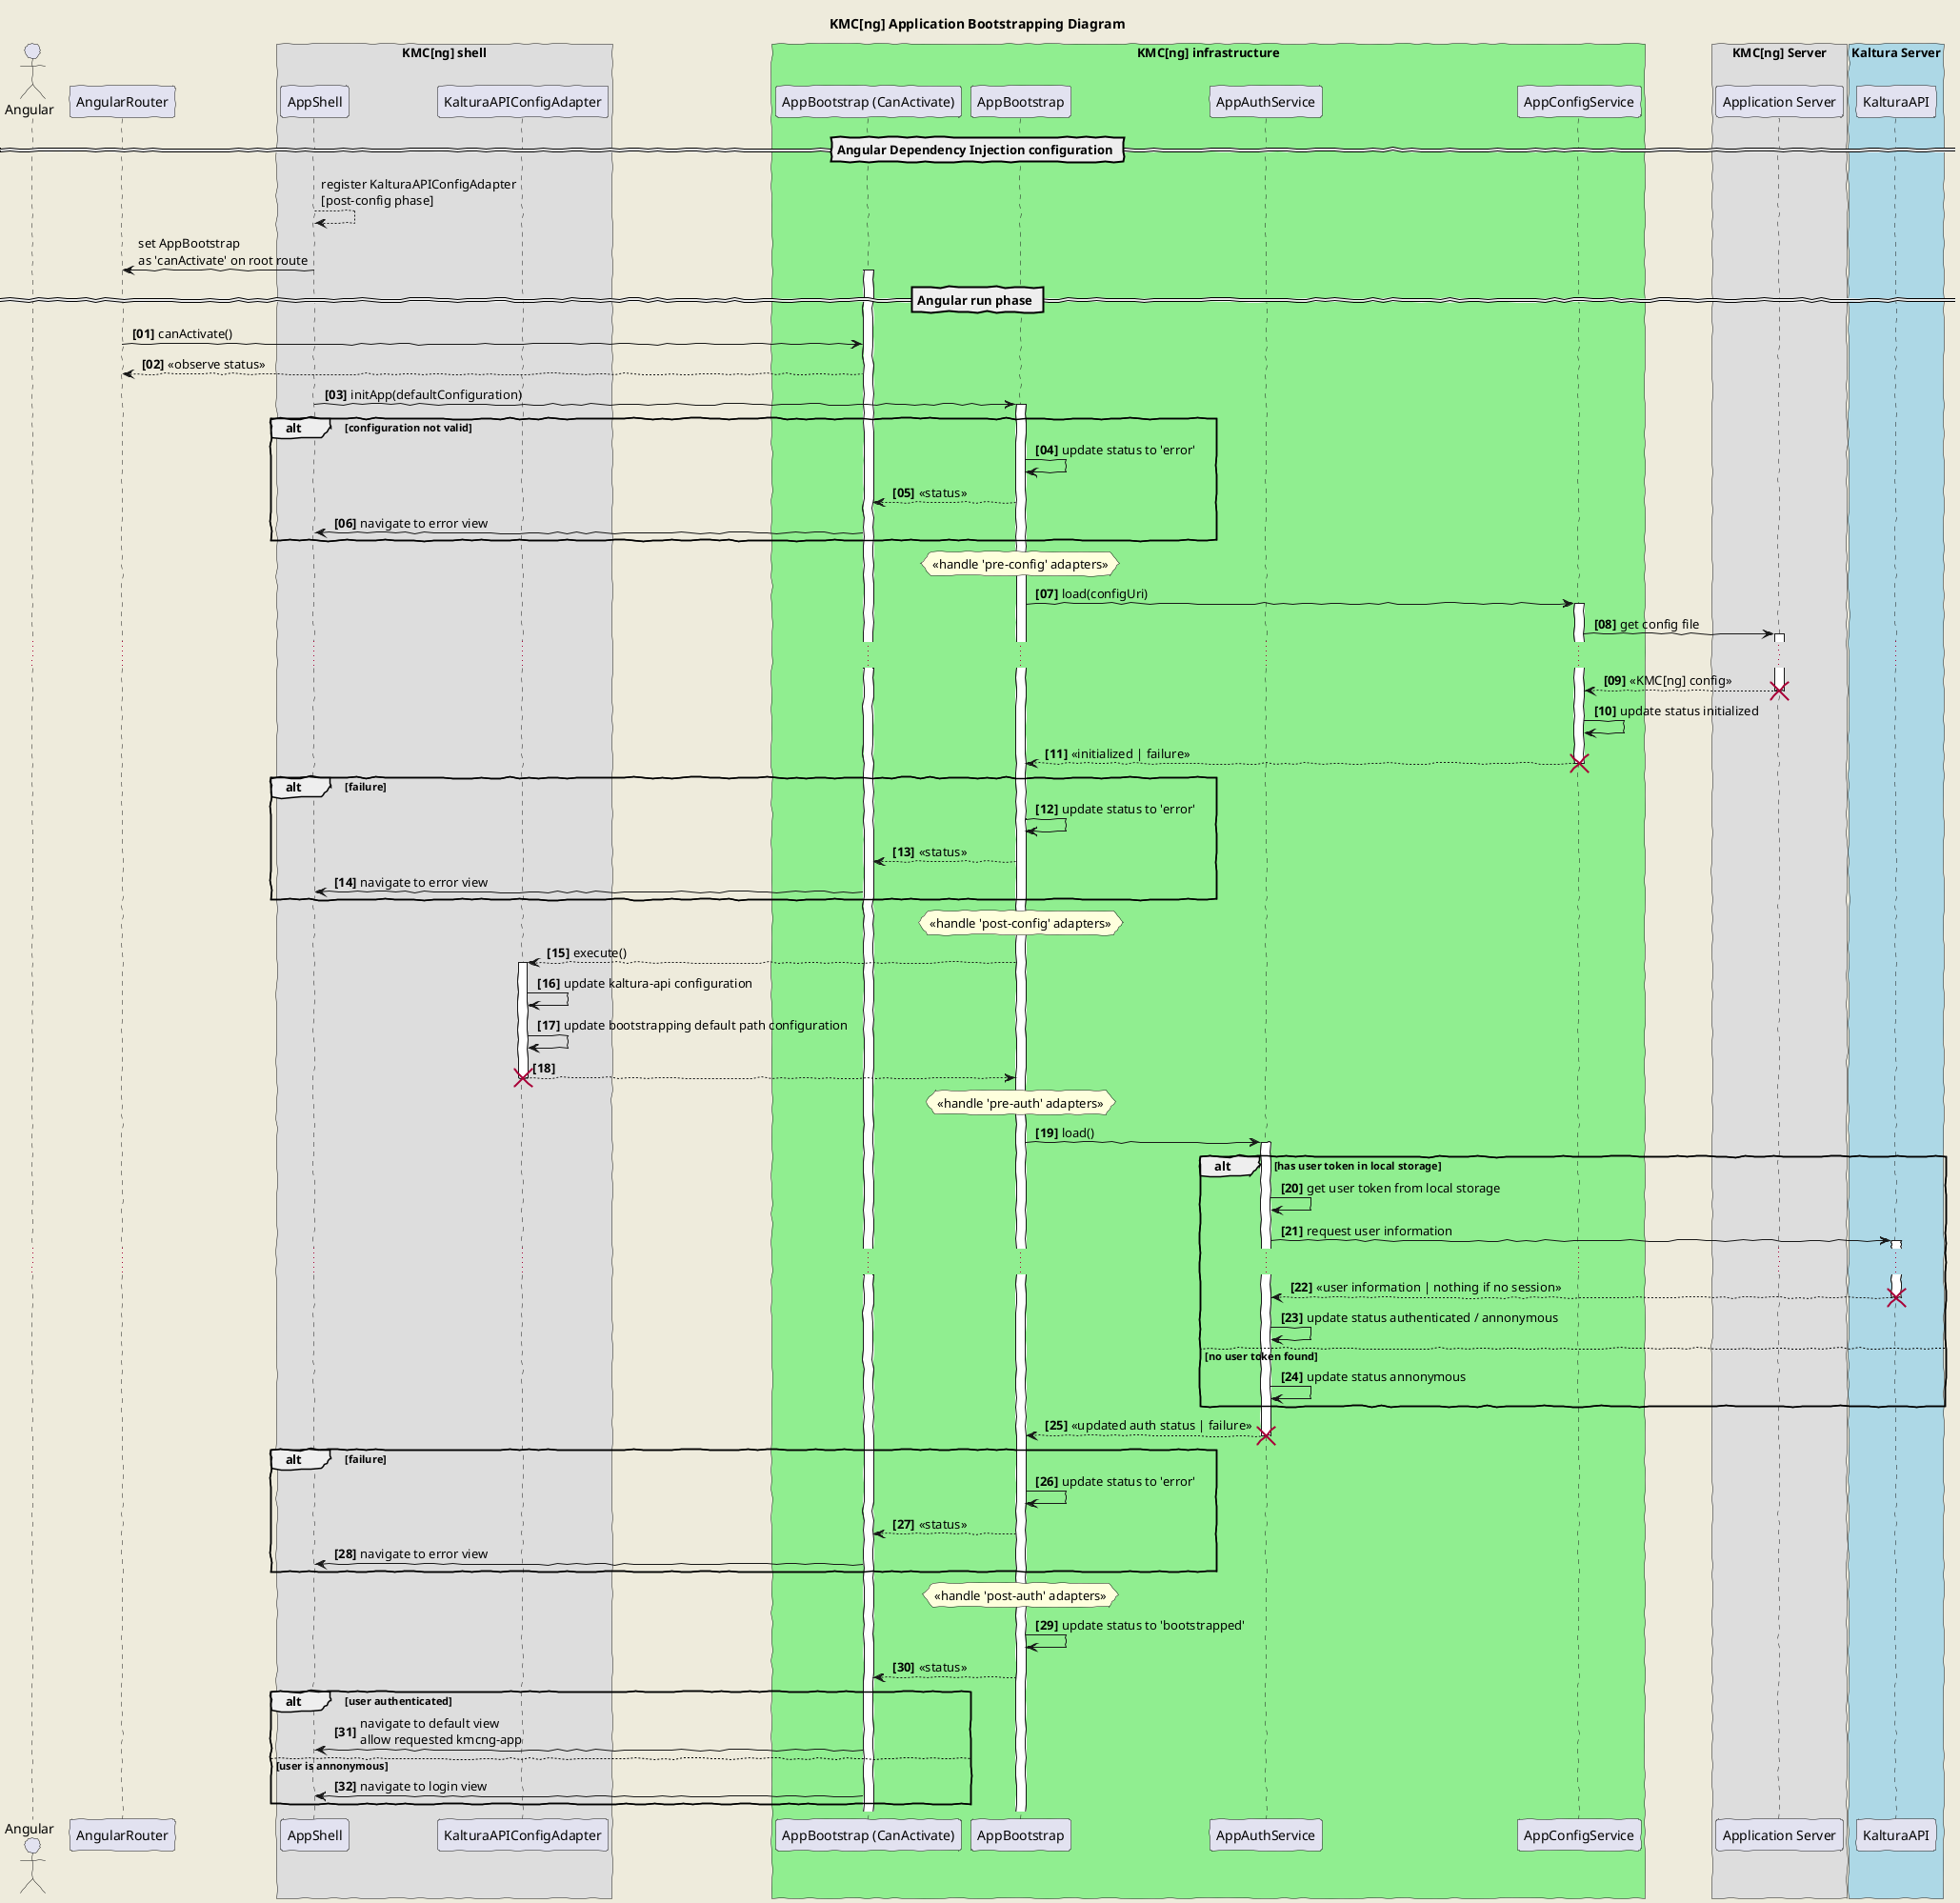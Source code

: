@startuml
skinparam backgroundColor #EEEBDC
skinparam handwritten true

title KMC[ng] Application Bootstrapping Diagram
actor Angular
participant AngularRouter
box "KMC[ng] shell"
participant AppShell
participant KalturaAPIConfigAdapter
endbox
box "KMC[ng] infrastructure" #LightGreen
participant AppBootstrapRouter as "AppBootstrap (CanActivate)"
participant AppBootstrap
participant AppAuthService
participant AppConfigService
endbox
box "KMC[ng] Server"
participant KMCngServer as "Application Server"
endbox
box "Kaltura Server" #LightBlue
participant KalturaAPI
endbox


== Angular Dependency Injection configuration ==

AppShell --> AppShell  : register KalturaAPIConfigAdapter\n[post-config phase]
AngularRouter <- AppShell : set AppBootstrap\nas 'canActivate' on root route

 == Angular run phase ==

autonumber "<b> [00]"
activate AppBootstrapRouter
AngularRouter -> AppBootstrapRouter : canActivate()
AppBootstrapRouter --> AngularRouter : << observe status >>

AppShell -> AppBootstrap: initApp(defaultConfiguration)
activate AppBootstrap
alt configuration not valid
AppBootstrap -> AppBootstrap : update status to 'error'
AppBootstrap --> AppBootstrapRouter : << status >>
AppBootstrapRouter -> AppShell: navigate to error view
end

hnote over AppBootstrap: << handle 'pre-config' adapters >>
AppBootstrap -> AppConfigService : load(configUri)
activate AppConfigService
AppConfigService -> KMCngServer : get config file
activate KMCngServer
...
KMCngServer --> AppConfigService : << KMC[ng] config >>
destroy KMCngServer

AppConfigService -> AppConfigService: update status initialized
AppConfigService --> AppBootstrap: << initialized | failure >>
destroy AppConfigService

alt failure
AppBootstrap -> AppBootstrap : update status to 'error'
AppBootstrap --> AppBootstrapRouter : << status >>
AppBootstrapRouter -> AppShell: navigate to error view
end

hnote over AppBootstrap: << handle 'post-config' adapters >>

AppBootstrap --> KalturaAPIConfigAdapter : execute()
activate KalturaAPIConfigAdapter
KalturaAPIConfigAdapter -> KalturaAPIConfigAdapter : update kaltura-api configuration
KalturaAPIConfigAdapter -> KalturaAPIConfigAdapter : update bootstrapping default path configuration
KalturaAPIConfigAdapter --> AppBootstrap
destroy KalturaAPIConfigAdapter


hnote over AppBootstrap: << handle 'pre-auth' adapters >>

AppBootstrap -> AppAuthService : load()
activate AppAuthService

alt has user token in local storage
    AppAuthService -> AppAuthService : get user token from local storage
    AppAuthService -> KalturaAPI: request user information
    activate KalturaAPI
    ...
    KalturaAPI --> AppAuthService: << user information | nothing if no session >>
    destroy KalturaAPI
    AppAuthService -> AppAuthService: update status authenticated / annonymous
else no user token found
    AppAuthService -> AppAuthService : update status annonymous
end
AppAuthService --> AppBootstrap : << updated auth status | failure >>
destroy AppAuthService

alt failure
AppBootstrap -> AppBootstrap : update status to 'error'
AppBootstrap --> AppBootstrapRouter : << status >>
AppBootstrapRouter -> AppShell: navigate to error view
end

hnote over AppBootstrap: << handle 'post-auth' adapters >>

AppBootstrap -> AppBootstrap : update status to 'bootstrapped'
AppBootstrap --> AppBootstrapRouter : << status >>

alt user authenticated
AppBootstrapRouter -> AppShell : navigate to default view\nallow requested kmcng-app
else user is annonymous
AppBootstrapRouter -> AppShell: navigate to login view
end

@enduml
